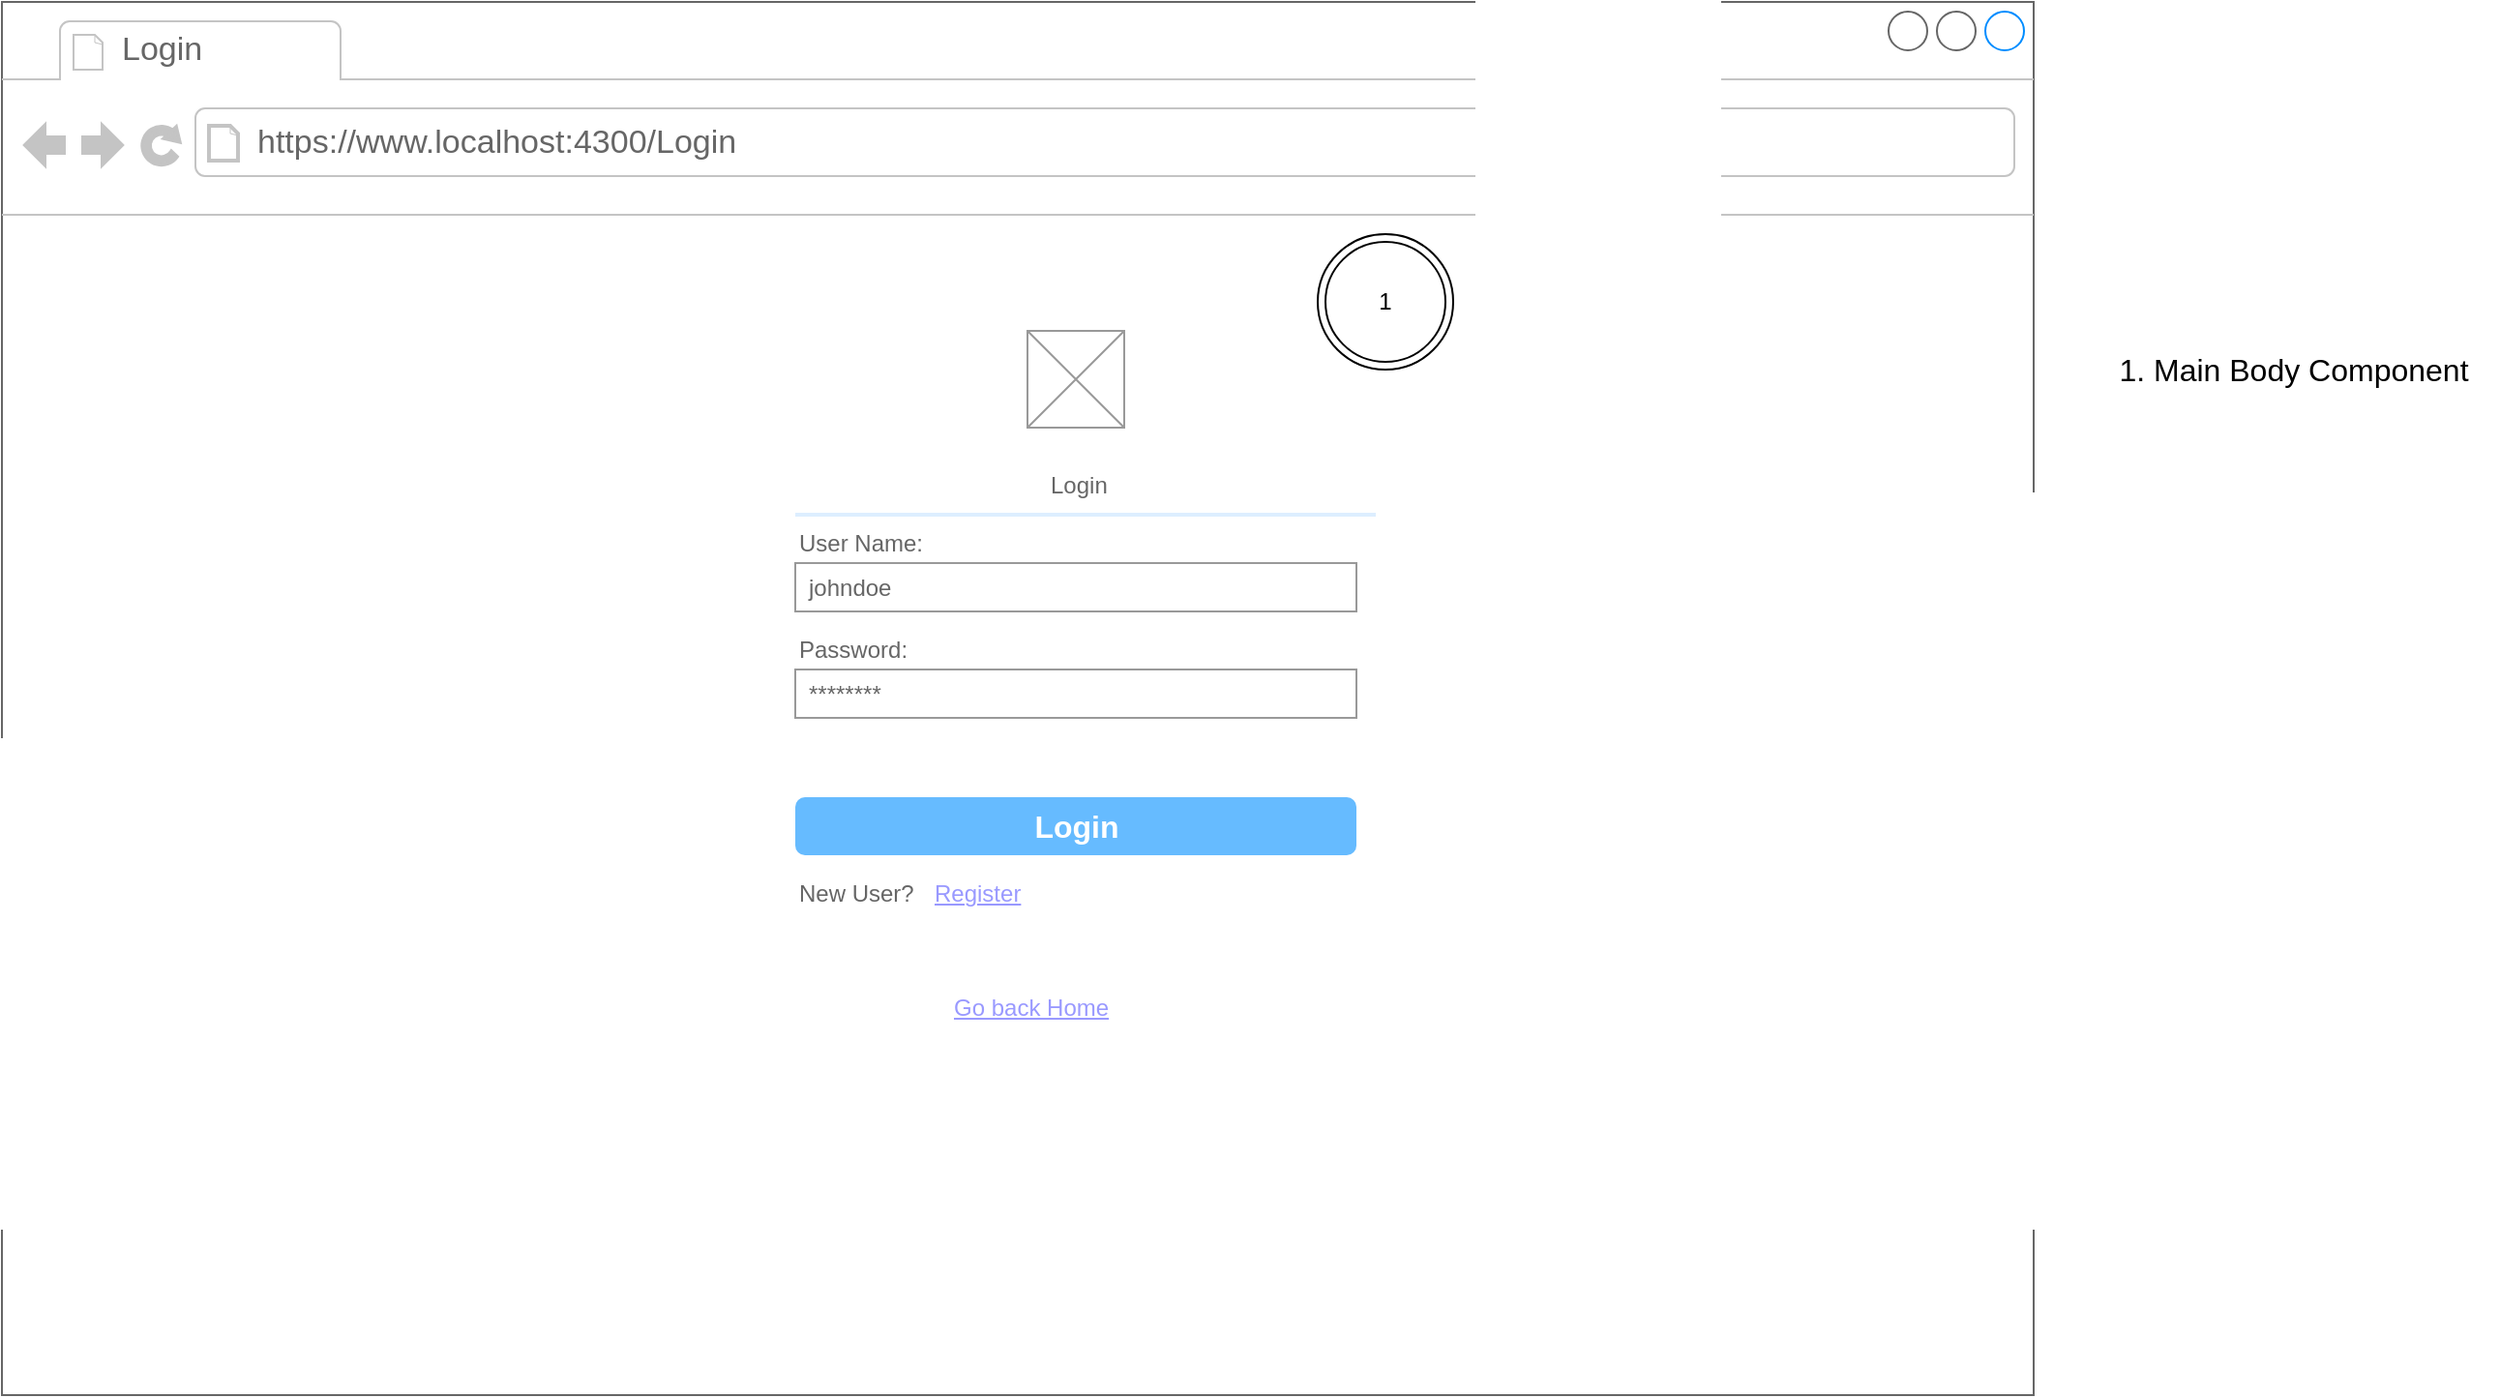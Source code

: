 <mxfile version="24.5.2" type="device">
  <diagram name="Page-1" id="2cc2dc42-3aac-f2a9-1cec-7a8b7cbee084">
    <mxGraphModel dx="1050" dy="557" grid="1" gridSize="10" guides="1" tooltips="1" connect="1" arrows="1" fold="1" page="1" pageScale="1" pageWidth="1100" pageHeight="850" background="none" math="0" shadow="0">
      <root>
        <mxCell id="0" />
        <mxCell id="1" parent="0" />
        <mxCell id="7026571954dc6520-1" value="" style="strokeWidth=1;shadow=0;dashed=0;align=center;html=1;shape=mxgraph.mockup.containers.browserWindow;rSize=0;strokeColor=#666666;mainText=,;recursiveResize=0;rounded=0;labelBackgroundColor=none;fontFamily=Verdana;fontSize=12" parent="1" vertex="1">
          <mxGeometry x="30" y="20" width="1050" height="720" as="geometry" />
        </mxCell>
        <mxCell id="7026571954dc6520-2" value="Login" style="strokeWidth=1;shadow=0;dashed=0;align=center;html=1;shape=mxgraph.mockup.containers.anchor;fontSize=17;fontColor=#666666;align=left;" parent="7026571954dc6520-1" vertex="1">
          <mxGeometry x="60" y="12" width="110" height="26" as="geometry" />
        </mxCell>
        <mxCell id="7026571954dc6520-3" value="https://www.localhost:4300/Login" style="strokeWidth=1;shadow=0;dashed=0;align=center;html=1;shape=mxgraph.mockup.containers.anchor;rSize=0;fontSize=17;fontColor=#666666;align=left;" parent="7026571954dc6520-1" vertex="1">
          <mxGeometry x="130" y="60" width="250" height="26" as="geometry" />
        </mxCell>
        <mxCell id="qT_a9oEmARD65ZwSAQc_-1" value="" style="strokeWidth=1;shadow=0;dashed=0;align=center;html=1;shape=mxgraph.mockup.forms.rrect;rSize=0;strokeColor=none;fillColor=none;" vertex="1" parent="7026571954dc6520-1">
          <mxGeometry x="400" y="230" width="320" height="400" as="geometry" />
        </mxCell>
        <mxCell id="qT_a9oEmARD65ZwSAQc_-2" value="Login" style="strokeWidth=1;shadow=0;dashed=0;align=center;html=1;shape=mxgraph.mockup.forms.anchor;fontSize=12;fontColor=#666666;align=left;resizeWidth=1;spacingLeft=0;labelPosition=center;verticalLabelPosition=middle;verticalAlign=middle;" vertex="1" parent="qT_a9oEmARD65ZwSAQc_-1">
          <mxGeometry width="50" height="20" relative="1" as="geometry">
            <mxPoint x="140" y="10" as="offset" />
          </mxGeometry>
        </mxCell>
        <mxCell id="qT_a9oEmARD65ZwSAQc_-3" value="" style="shape=line;strokeColor=#ddeeff;strokeWidth=2;html=1;resizeWidth=1;" vertex="1" parent="qT_a9oEmARD65ZwSAQc_-1">
          <mxGeometry width="300" height="10" relative="1" as="geometry">
            <mxPoint x="10" y="30" as="offset" />
          </mxGeometry>
        </mxCell>
        <mxCell id="qT_a9oEmARD65ZwSAQc_-4" value="User Name:" style="strokeWidth=1;shadow=0;dashed=0;align=center;html=1;shape=mxgraph.mockup.forms.anchor;fontSize=12;fontColor=#666666;align=left;resizeWidth=1;spacingLeft=0;" vertex="1" parent="qT_a9oEmARD65ZwSAQc_-1">
          <mxGeometry width="160" height="20" relative="1" as="geometry">
            <mxPoint x="10" y="40" as="offset" />
          </mxGeometry>
        </mxCell>
        <mxCell id="qT_a9oEmARD65ZwSAQc_-5" value="johndoe" style="strokeWidth=1;shadow=0;dashed=0;align=center;html=1;shape=mxgraph.mockup.forms.rrect;rSize=0;strokeColor=#999999;fontColor=#666666;align=left;spacingLeft=5;resizeWidth=1;" vertex="1" parent="qT_a9oEmARD65ZwSAQc_-1">
          <mxGeometry width="290" height="25" relative="1" as="geometry">
            <mxPoint x="10" y="60" as="offset" />
          </mxGeometry>
        </mxCell>
        <mxCell id="qT_a9oEmARD65ZwSAQc_-6" value="Password:" style="strokeWidth=1;shadow=0;dashed=0;align=center;html=1;shape=mxgraph.mockup.forms.anchor;fontSize=12;fontColor=#666666;align=left;resizeWidth=1;spacingLeft=0;" vertex="1" parent="qT_a9oEmARD65ZwSAQc_-1">
          <mxGeometry width="160" height="20" relative="1" as="geometry">
            <mxPoint x="10" y="95" as="offset" />
          </mxGeometry>
        </mxCell>
        <mxCell id="qT_a9oEmARD65ZwSAQc_-7" value="********" style="strokeWidth=1;shadow=0;dashed=0;align=center;html=1;shape=mxgraph.mockup.forms.rrect;rSize=0;strokeColor=#999999;fontColor=#666666;align=left;spacingLeft=5;resizeWidth=1;" vertex="1" parent="qT_a9oEmARD65ZwSAQc_-1">
          <mxGeometry width="290" height="25" relative="1" as="geometry">
            <mxPoint x="10" y="115" as="offset" />
          </mxGeometry>
        </mxCell>
        <mxCell id="qT_a9oEmARD65ZwSAQc_-8" value="Login" style="strokeWidth=1;shadow=0;dashed=0;align=center;html=1;shape=mxgraph.mockup.forms.rrect;rSize=5;strokeColor=none;fontColor=#ffffff;fillColor=#66bbff;fontSize=16;fontStyle=1;" vertex="1" parent="qT_a9oEmARD65ZwSAQc_-1">
          <mxGeometry y="1" width="290" height="30" relative="1" as="geometry">
            <mxPoint x="10" y="-219" as="offset" />
          </mxGeometry>
        </mxCell>
        <mxCell id="qT_a9oEmARD65ZwSAQc_-9" value="Register" style="strokeWidth=1;shadow=0;dashed=0;align=center;html=1;shape=mxgraph.mockup.forms.anchor;fontSize=12;fontColor=#9999ff;align=left;spacingLeft=0;fontStyle=4;resizeWidth=1;" vertex="1" parent="qT_a9oEmARD65ZwSAQc_-1">
          <mxGeometry y="1" width="240" height="20" relative="1" as="geometry">
            <mxPoint x="80" y="-179" as="offset" />
          </mxGeometry>
        </mxCell>
        <mxCell id="qT_a9oEmARD65ZwSAQc_-10" value="New User?" style="strokeWidth=1;shadow=0;dashed=0;align=center;html=1;shape=mxgraph.mockup.forms.anchor;fontSize=12;fontColor=#666666;align=left;spacingLeft=0;resizeWidth=1;" vertex="1" parent="qT_a9oEmARD65ZwSAQc_-1">
          <mxGeometry y="1" width="240" height="20" relative="1" as="geometry">
            <mxPoint x="10" y="-179" as="offset" />
          </mxGeometry>
        </mxCell>
        <mxCell id="qT_a9oEmARD65ZwSAQc_-16" value="Go back Home" style="strokeWidth=1;shadow=0;dashed=0;align=center;html=1;shape=mxgraph.mockup.forms.anchor;fontSize=12;fontColor=#9999ff;align=left;spacingLeft=0;fontStyle=4;resizeWidth=1;" vertex="1" parent="qT_a9oEmARD65ZwSAQc_-1">
          <mxGeometry x="90" y="280" width="110" height="20" as="geometry" />
        </mxCell>
        <mxCell id="qT_a9oEmARD65ZwSAQc_-11" value="" style="verticalLabelPosition=bottom;shadow=0;dashed=0;align=center;html=1;verticalAlign=top;strokeWidth=1;shape=mxgraph.mockup.graphics.simpleIcon;strokeColor=#999999;" vertex="1" parent="7026571954dc6520-1">
          <mxGeometry x="530" y="170" width="50" height="50" as="geometry" />
        </mxCell>
        <mxCell id="qT_a9oEmARD65ZwSAQc_-12" value="1" style="ellipse;shape=doubleEllipse;whiteSpace=wrap;html=1;aspect=fixed;" vertex="1" parent="7026571954dc6520-1">
          <mxGeometry x="680" y="120" width="70" height="70" as="geometry" />
        </mxCell>
        <mxCell id="qT_a9oEmARD65ZwSAQc_-15" value="&lt;ol style=&quot;font-size: 16px;&quot;&gt;&lt;li style=&quot;font-size: 16px;&quot;&gt;&lt;span style=&quot;background-color: initial;&quot;&gt;Main Body Component&lt;/span&gt;&lt;/li&gt;&lt;/ol&gt;" style="text;strokeColor=none;fillColor=none;html=1;whiteSpace=wrap;verticalAlign=middle;overflow=hidden;fontSize=16;" vertex="1" parent="1">
          <mxGeometry x="1100" y="130" width="220" height="160" as="geometry" />
        </mxCell>
      </root>
    </mxGraphModel>
  </diagram>
</mxfile>
